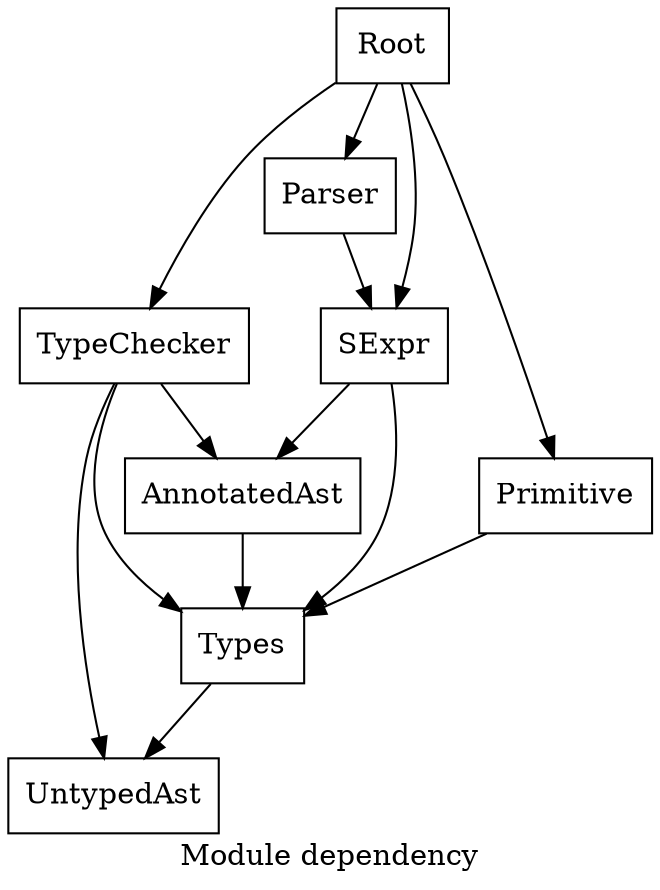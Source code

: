 digraph mod_deps {
    label = "Module dependency"

    root [shape = box, label = Root]
    parser [shape = box, label = Parser]
    sexpr [shape = box, label = SExpr]
    type_checker [shape = box, label = TypeChecker]
    primitive [shape = box, label = Primitive]
    annotated_ast [shape = box, label = AnnotatedAst]
    types [shape = box, label = Types]
    untyped_ast [shape = box, label = UntypedAst]

    types -> untyped_ast
    annotated_ast -> types
    primitive -> types
    type_checker -> types
    type_checker -> untyped_ast
    type_checker -> annotated_ast
    sexpr -> types
    sexpr -> annotated_ast
    parser -> sexpr
    root -> parser
    root -> sexpr
    root -> type_checker
    root -> primitive
}
